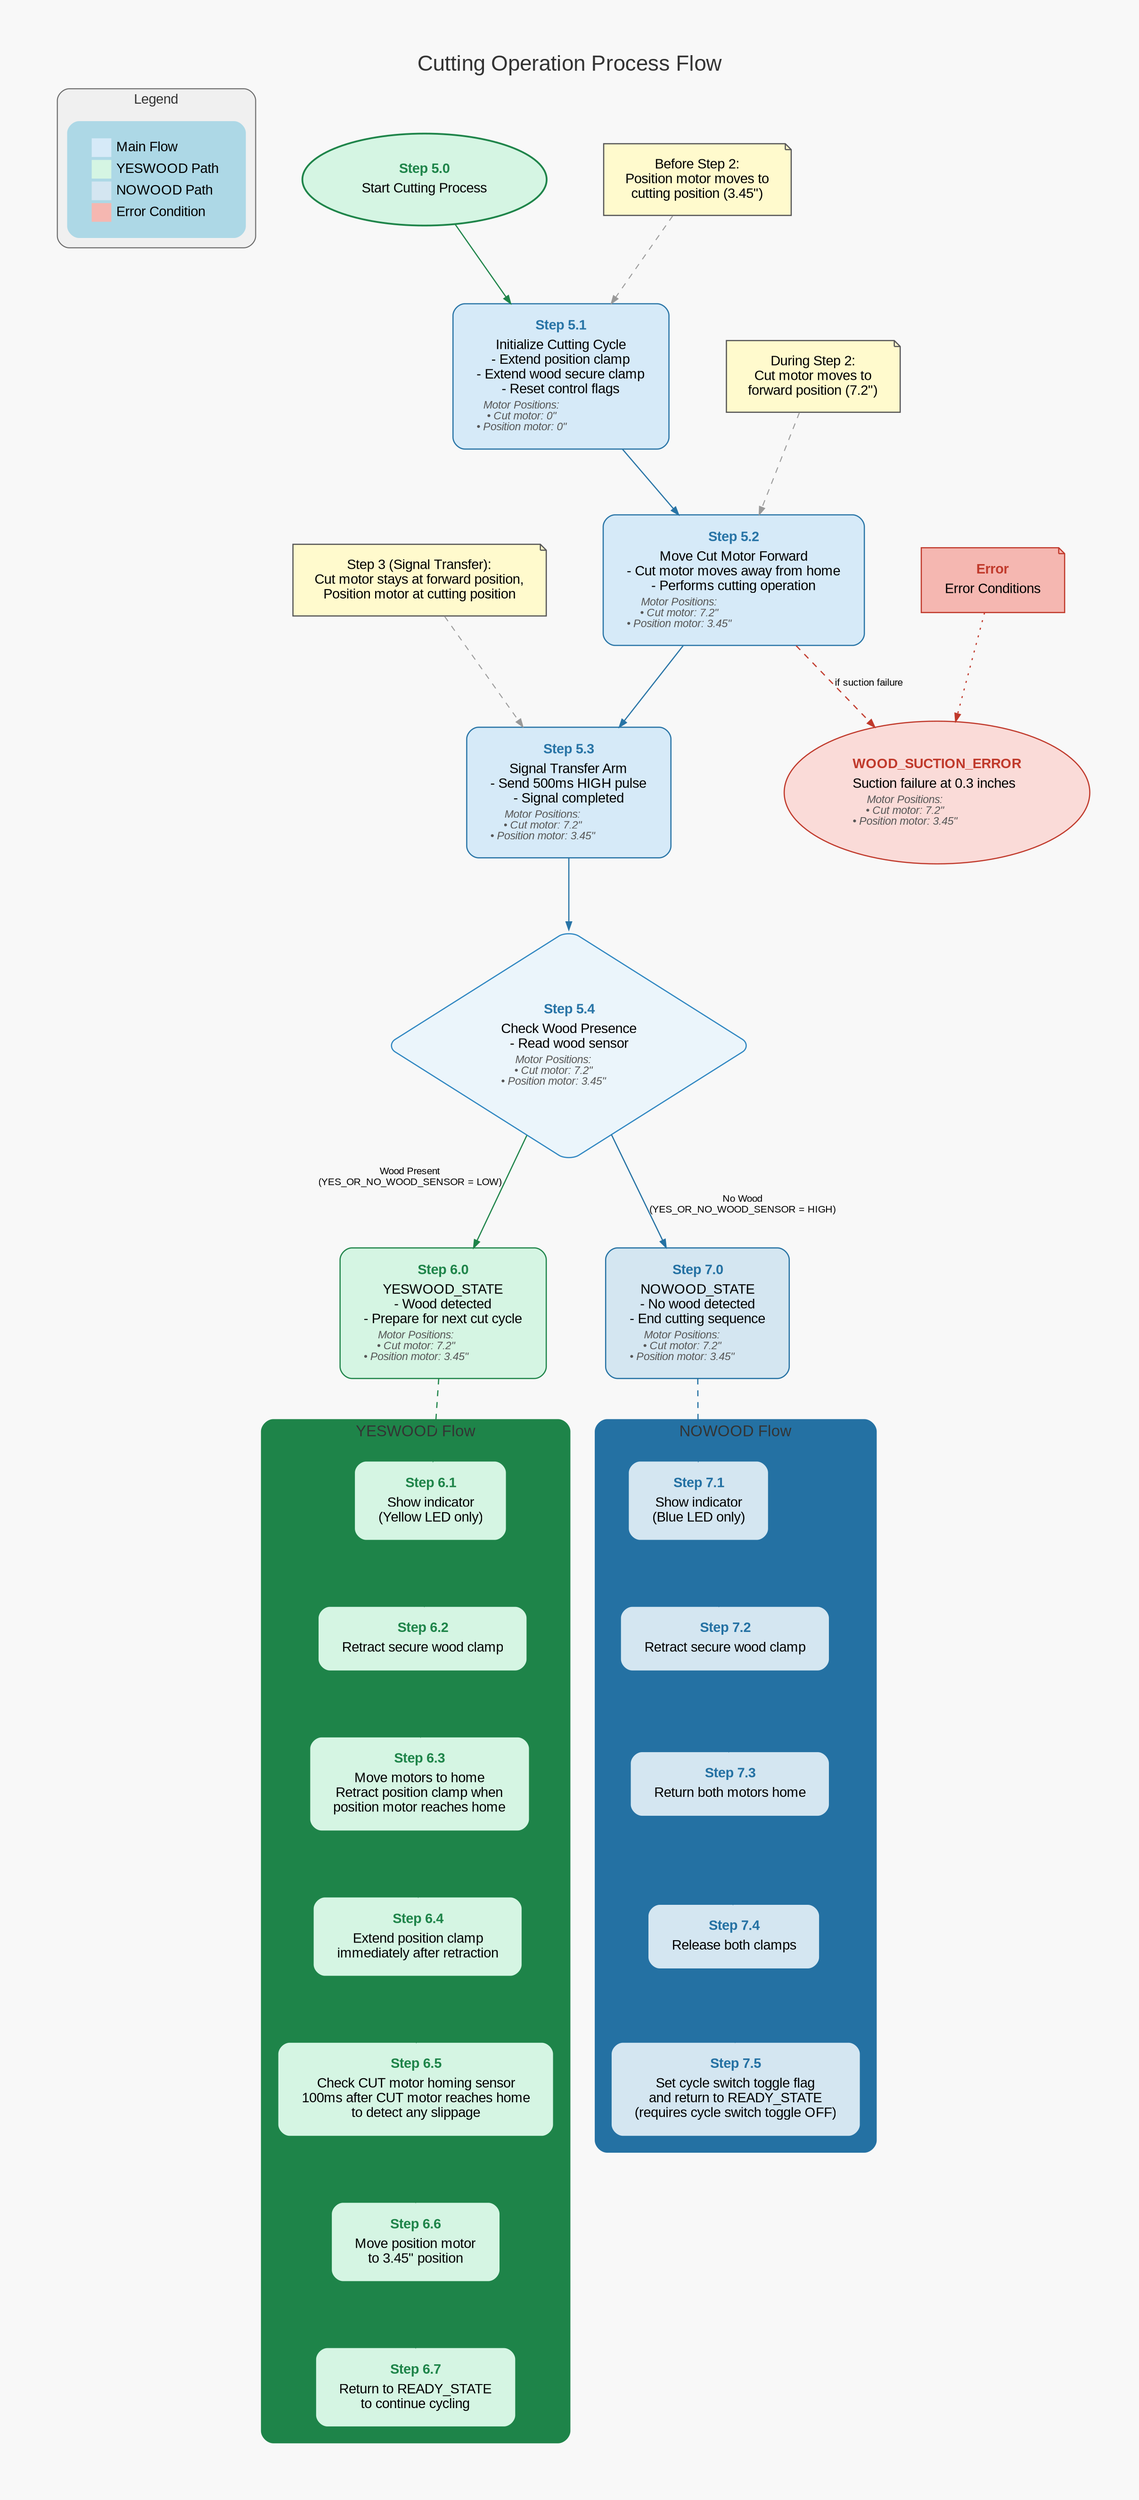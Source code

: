 digraph cutting_process {
    // Graph styling
    graph [fontname="Arial", rankdir="TB", splines="polyline", overlap=false, nodesep=0.8, ranksep=0.9, pad=0.7, label="Cutting Operation Process Flow", fontsize=22, labelloc="t", bgcolor="#F8F8F8", fontcolor="#333333"];
    node [shape="box", style="rounded,filled", fillcolor="lightblue", fontname="Arial", margin="0.3,0.2", color="#555555", penwidth=1.2];
    edge [fontname="Arial", fontsize=10, color="#777777", penwidth=1.0, arrowsize=0.8];

    // Add a legend
    subgraph cluster_legend {
        label="Legend";
        style="rounded,filled";
        color="#666666";
        fillcolor="#F0F0F0";
        fontsize=14;
        margin=10;
        rank="sink";
        
        legend_node [shape=none, label=<<table border="0" cellborder="0" cellspacing="3">
            <tr><td port="main" bgcolor="#D6EAF8" width="20" height="12"></td><td align="left">Main Flow</td></tr>
            <tr><td port="yes" bgcolor="#D5F5E3" width="20" height="12"></td><td align="left">YESWOOD Path</td></tr>
            <tr><td port="no" bgcolor="#D4E6F1" width="20" height="12"></td><td align="left">NOWOOD Path</td></tr>
            <tr><td port="error" bgcolor="#F5B7B1" width="20" height="12"></td><td align="left">Error Condition</td></tr>
        </table>>];
    }

    // States and transitions for cutting process
    start [label=<<table border="0" cellborder="0" cellspacing="0"><tr><td><font color="#1E8449" point-size="14"><b>Step 5.0</b></font></td></tr><tr><td>Start Cutting Process</td></tr></table>>, shape="oval", fillcolor="#D5F5E3", color="#1E8449", penwidth=1.8];
    
    // Initialize cutting state with motor positions
    init [label=<<table border="0" cellborder="0" cellspacing="0"><tr><td><font color="#2874A6" point-size="14"><b>Step 5.1</b></font></td></tr><tr><td align="left">Initialize Cutting Cycle<br/>- Extend position clamp<br/>- Extend wood secure clamp<br/>- Reset control flags</td></tr><tr><td align="left"><font color="#555555" point-size="11"><i>Motor Positions:<br/>• Cut motor: 0"<br/>• Position motor: 0"</i></font></td></tr></table>>, fillcolor="#D6EAF8", color="#2874A6", penwidth=1.2];
    
    // Extend cutter with motor positions
    extend [label=<<table border="0" cellborder="0" cellspacing="0"><tr><td><font color="#2874A6" point-size="14"><b>Step 5.2</b></font></td></tr><tr><td align="left">Move Cut Motor Forward<br/>- Cut motor moves away from home<br/>- Performs cutting operation</td></tr><tr><td align="left"><font color="#555555" point-size="11"><i>Motor Positions:<br/>• Cut motor: 7.2"<br/>• Position motor: 3.45"</i></font></td></tr></table>>, fillcolor="#D6EAF8", color="#2874A6", penwidth=1.2];
    
    // Signal transfer arm with motor positions - UPDATED to keep cut motor at FORWARD position
    signal [label=<<table border="0" cellborder="0" cellspacing="0"><tr><td><font color="#2874A6" point-size="14"><b>Step 5.3</b></font></td></tr><tr><td align="left">Signal Transfer Arm<br/>- Send 500ms HIGH pulse<br/>- Signal completed</td></tr><tr><td align="left"><font color="#555555" point-size="11"><i>Motor Positions:<br/>• Cut motor: 7.2"<br/>• Position motor: 3.45"</i></font></td></tr></table>>, fillcolor="#D6EAF8", color="#2874A6", penwidth=1.2];
    
    // Check wood presence with motor positions - UPDATED to connect directly from Step 3
    check [label=<<table border="0" cellborder="0" cellspacing="0"><tr><td><font color="#2874A6" point-size="14"><b>Step 5.4</b></font></td></tr><tr><td align="left">Check Wood Presence<br/>- Read wood sensor</td></tr><tr><td align="left"><font color="#555555" point-size="11"><i>Motor Positions:<br/>• Cut motor: 7.2"<br/>• Position motor: 3.45"</i></font></td></tr></table>>, shape="diamond", fillcolor="#EBF5FB", color="#2E86C1", penwidth=1.2];
    
    // Result states with motor positions - UPDATED to maintain forward position
    yeswood [label=<<table border="0" cellborder="0" cellspacing="0"><tr><td><font color="#1E8449" point-size="14"><b>Step 6.0</b></font></td></tr><tr><td align="left">YESWOOD_STATE<br/>- Wood detected<br/>- Prepare for next cut cycle</td></tr><tr><td align="left"><font color="#555555" point-size="11"><i>Motor Positions:<br/>• Cut motor: 7.2"<br/>• Position motor: 3.45"</i></font></td></tr></table>>, fillcolor="#D5F5E3", color="#1E8449", penwidth=1.2];
    
    nowood [label=<<table border="0" cellborder="0" cellspacing="0"><tr><td><font color="#2471A3" point-size="14"><b>Step 7.0</b></font></td></tr><tr><td align="left">NOWOOD_STATE<br/>- No wood detected<br/>- End cutting sequence</td></tr><tr><td align="left"><font color="#555555" point-size="11"><i>Motor Positions:<br/>• Cut motor: 7.2"<br/>• Position motor: 3.45"</i></font></td></tr></table>>, fillcolor="#D4E6F1", color="#2471A3", penwidth=1.2];
    
    // Error conditions with motor positions
    error [label=<<table border="0" cellborder="0" cellspacing="0"><tr><td><font color="#C0392B" point-size="14"><b>Error</b></font></td></tr><tr><td align="left">Error Conditions</td></tr></table>>, shape="note", fillcolor="#F5B7B1", color="#C0392B", penwidth=1.2];
    
    errorwood [label=<<table border="0" cellborder="0" cellspacing="0"><tr><td><font color="#C0392B" point-size="14"><b>WOOD_SUCTION_ERROR</b></font></td></tr><tr><td align="left">Suction failure at 0.3 inches</td></tr><tr><td align="left"><font color="#555555" point-size="11"><i>Motor Positions:<br/>• Cut motor: 7.2"<br/>• Position motor: 3.45"</i></font></td></tr></table>>, shape="oval", fillcolor="#FADBD8", color="#C0392B", penwidth=1.2];
    
    // Flow connections - UPDATED to skip step 4
    start -> init [color="#1E8449", penwidth=1.2];
    init -> extend [color="#2874A6", penwidth=1.2];
    extend -> signal [color="#2874A6", penwidth=1.2];
    signal -> check [color="#2874A6", penwidth=1.2];
    check -> yeswood [xlabel="Wood Present\n(YES_OR_NO_WOOD_SENSOR = LOW)", xlp="-50,0", color="#1E8449", penwidth=1.2];
    check -> nowood [label="No Wood\n(YES_OR_NO_WOOD_SENSOR = HIGH)", color="#2471A3", penwidth=1.2];
    
    // Error path
    error -> errorwood [color="#C0392B", penwidth=1.2, style="dotted"];
    extend -> errorwood [style="dashed", label="if suction failure", color="#C0392B", penwidth=1.2];
    
    // Add information notes for process understanding - UPDATED to remove note about cut motor returning home
    note_before2 [label="Before Step 2:\nPosition motor moves to\ncutting position (3.45\")", shape="note", fillcolor="#FFFACD", color="#555555", style="filled"];
    note_during2 [label="During Step 2:\nCut motor moves to\nforward position (7.2\")", shape="note", fillcolor="#FFFACD", color="#555555", style="filled"];
    note_step3 [label="Step 3 (Signal Transfer):\nCut motor stays at forward position,\nPosition motor at cutting position", shape="note", fillcolor="#FFFACD", color="#555555", style="filled"];
    
    // Connect notes
    note_before2 -> init [style="dashed", color="#999999"];
    note_during2 -> extend [style="dashed", color="#999999"];
    note_step3 -> signal [style="dashed", color="#999999"];
    
    // Subgraph for YESWOOD flow
    subgraph cluster_yeswood {
        label="YESWOOD Flow";
        style="rounded,filled";
        color="#1E8449";
        penwidth=1.2;
        bgcolor="#EAF7EF";
        fontsize=16;
        margin=16;
        
        yw1 [label=<<table border="0" cellborder="0" cellspacing="0"><tr><td><font color="#1E8449" point-size="14"><b>Step 6.1</b></font></td></tr><tr><td align="left">Show indicator<br/>(Yellow LED only)</td></tr></table>>, fillcolor="#D5F5E3", color="#1E8449"];
        yw2 [label=<<table border="0" cellborder="0" cellspacing="0"><tr><td><font color="#1E8449" point-size="14"><b>Step 6.2</b></font></td></tr><tr><td align="left">Retract secure wood clamp</td></tr></table>>, fillcolor="#D5F5E3", color="#1E8449"];
        yw3 [label=<<table border="0" cellborder="0" cellspacing="0"><tr><td><font color="#1E8449" point-size="14"><b>Step 6.3</b></font></td></tr><tr><td align="left">Move motors to home<br/>Retract position clamp when<br/>position motor reaches home</td></tr></table>>, fillcolor="#D5F5E3", color="#1E8449"];
        yw4 [label=<<table border="0" cellborder="0" cellspacing="0"><tr><td><font color="#1E8449" point-size="14"><b>Step 6.4</b></font></td></tr><tr><td align="left">Extend position clamp<br/>immediately after retraction</td></tr></table>>, fillcolor="#D5F5E3", color="#1E8449"];
        yw5 [label=<<table border="0" cellborder="0" cellspacing="0"><tr><td><font color="#1E8449" point-size="14"><b>Step 6.5</b></font></td></tr><tr><td align="left">Check CUT motor homing sensor<br/>100ms after CUT motor reaches home<br/>to detect any slippage</td></tr></table>>, fillcolor="#D5F5E3", color="#1E8449"];
        yw6 [label=<<table border="0" cellborder="0" cellspacing="0"><tr><td><font color="#1E8449" point-size="14"><b>Step 6.6</b></font></td></tr><tr><td align="left">Move position motor<br/>to 3.45" position</td></tr></table>>, fillcolor="#D5F5E3", color="#1E8449"];
        yw7 [label=<<table border="0" cellborder="0" cellspacing="0"><tr><td><font color="#1E8449" point-size="14"><b>Step 6.7</b></font></td></tr><tr><td align="left">Return to READY_STATE<br/>to continue cycling</td></tr></table>>, fillcolor="#D5F5E3", color="#1E8449"];
        
        yw1 -> yw2 [color="#1E8449"];
        yw2 -> yw3 [color="#1E8449"];
        yw3 -> yw4 [color="#1E8449"];
        yw4 -> yw5 [color="#1E8449"];
        yw5 -> yw6 [color="#1E8449"];
        yw6 -> yw7 [color="#1E8449"];
    }
    
    // Subgraph for NOWOOD flow
    subgraph cluster_nowood {
        label="NOWOOD Flow";
        style="rounded,filled";
        color="#2471A3";
        penwidth=1.2;
        bgcolor="#EBF5FB";
        fontsize=16;
        margin=16;
        
        nw1 [label=<<table border="0" cellborder="0" cellspacing="0"><tr><td><font color="#2471A3" point-size="14"><b>Step 7.1</b></font></td></tr><tr><td align="left">Show indicator<br/>(Blue LED only)</td></tr></table>>, fillcolor="#D4E6F1", color="#2471A3"];
        nw2 [label=<<table border="0" cellborder="0" cellspacing="0"><tr><td><font color="#2471A3" point-size="14"><b>Step 7.2</b></font></td></tr><tr><td align="left">Retract secure wood clamp</td></tr></table>>, fillcolor="#D4E6F1", color="#2471A3"];
        nw3 [label=<<table border="0" cellborder="0" cellspacing="0"><tr><td><font color="#2471A3" point-size="14"><b>Step 7.3</b></font></td></tr><tr><td align="left">Return both motors home</td></tr></table>>, fillcolor="#D4E6F1", color="#2471A3"];
        nw4 [label=<<table border="0" cellborder="0" cellspacing="0"><tr><td><font color="#2471A3" point-size="14"><b>Step 7.4</b></font></td></tr><tr><td align="left">Release both clamps</td></tr></table>>, fillcolor="#D4E6F1", color="#2471A3"];
        nw5 [label=<<table border="0" cellborder="0" cellspacing="0"><tr><td><font color="#2471A3" point-size="14"><b>Step 7.5</b></font></td></tr><tr><td align="left">Set cycle switch toggle flag<br/>and return to READY_STATE<br/>(requires cycle switch toggle OFF)</td></tr></table>>, fillcolor="#D4E6F1", color="#2471A3"];
        
        nw1 -> nw2 [color="#2471A3"];
        nw2 -> nw3 [color="#2471A3"];
        nw3 -> nw4 [color="#2471A3"];
        nw4 -> nw5 [color="#2471A3"];
    }
    
    // Connect main flow to subgraphs
    yeswood -> yw1 [style="dashed", color="#1E8449", penwidth=1.2];
    nowood -> nw1 [style="dashed", color="#2471A3", penwidth=1.2];
} 